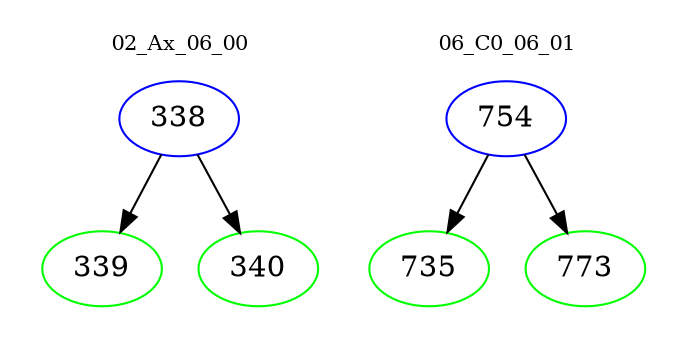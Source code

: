 digraph{
subgraph cluster_0 {
color = white
label = "02_Ax_06_00";
fontsize=10;
T0_338 [label="338", color="blue"]
T0_338 -> T0_339 [color="black"]
T0_339 [label="339", color="green"]
T0_338 -> T0_340 [color="black"]
T0_340 [label="340", color="green"]
}
subgraph cluster_1 {
color = white
label = "06_C0_06_01";
fontsize=10;
T1_754 [label="754", color="blue"]
T1_754 -> T1_735 [color="black"]
T1_735 [label="735", color="green"]
T1_754 -> T1_773 [color="black"]
T1_773 [label="773", color="green"]
}
}
